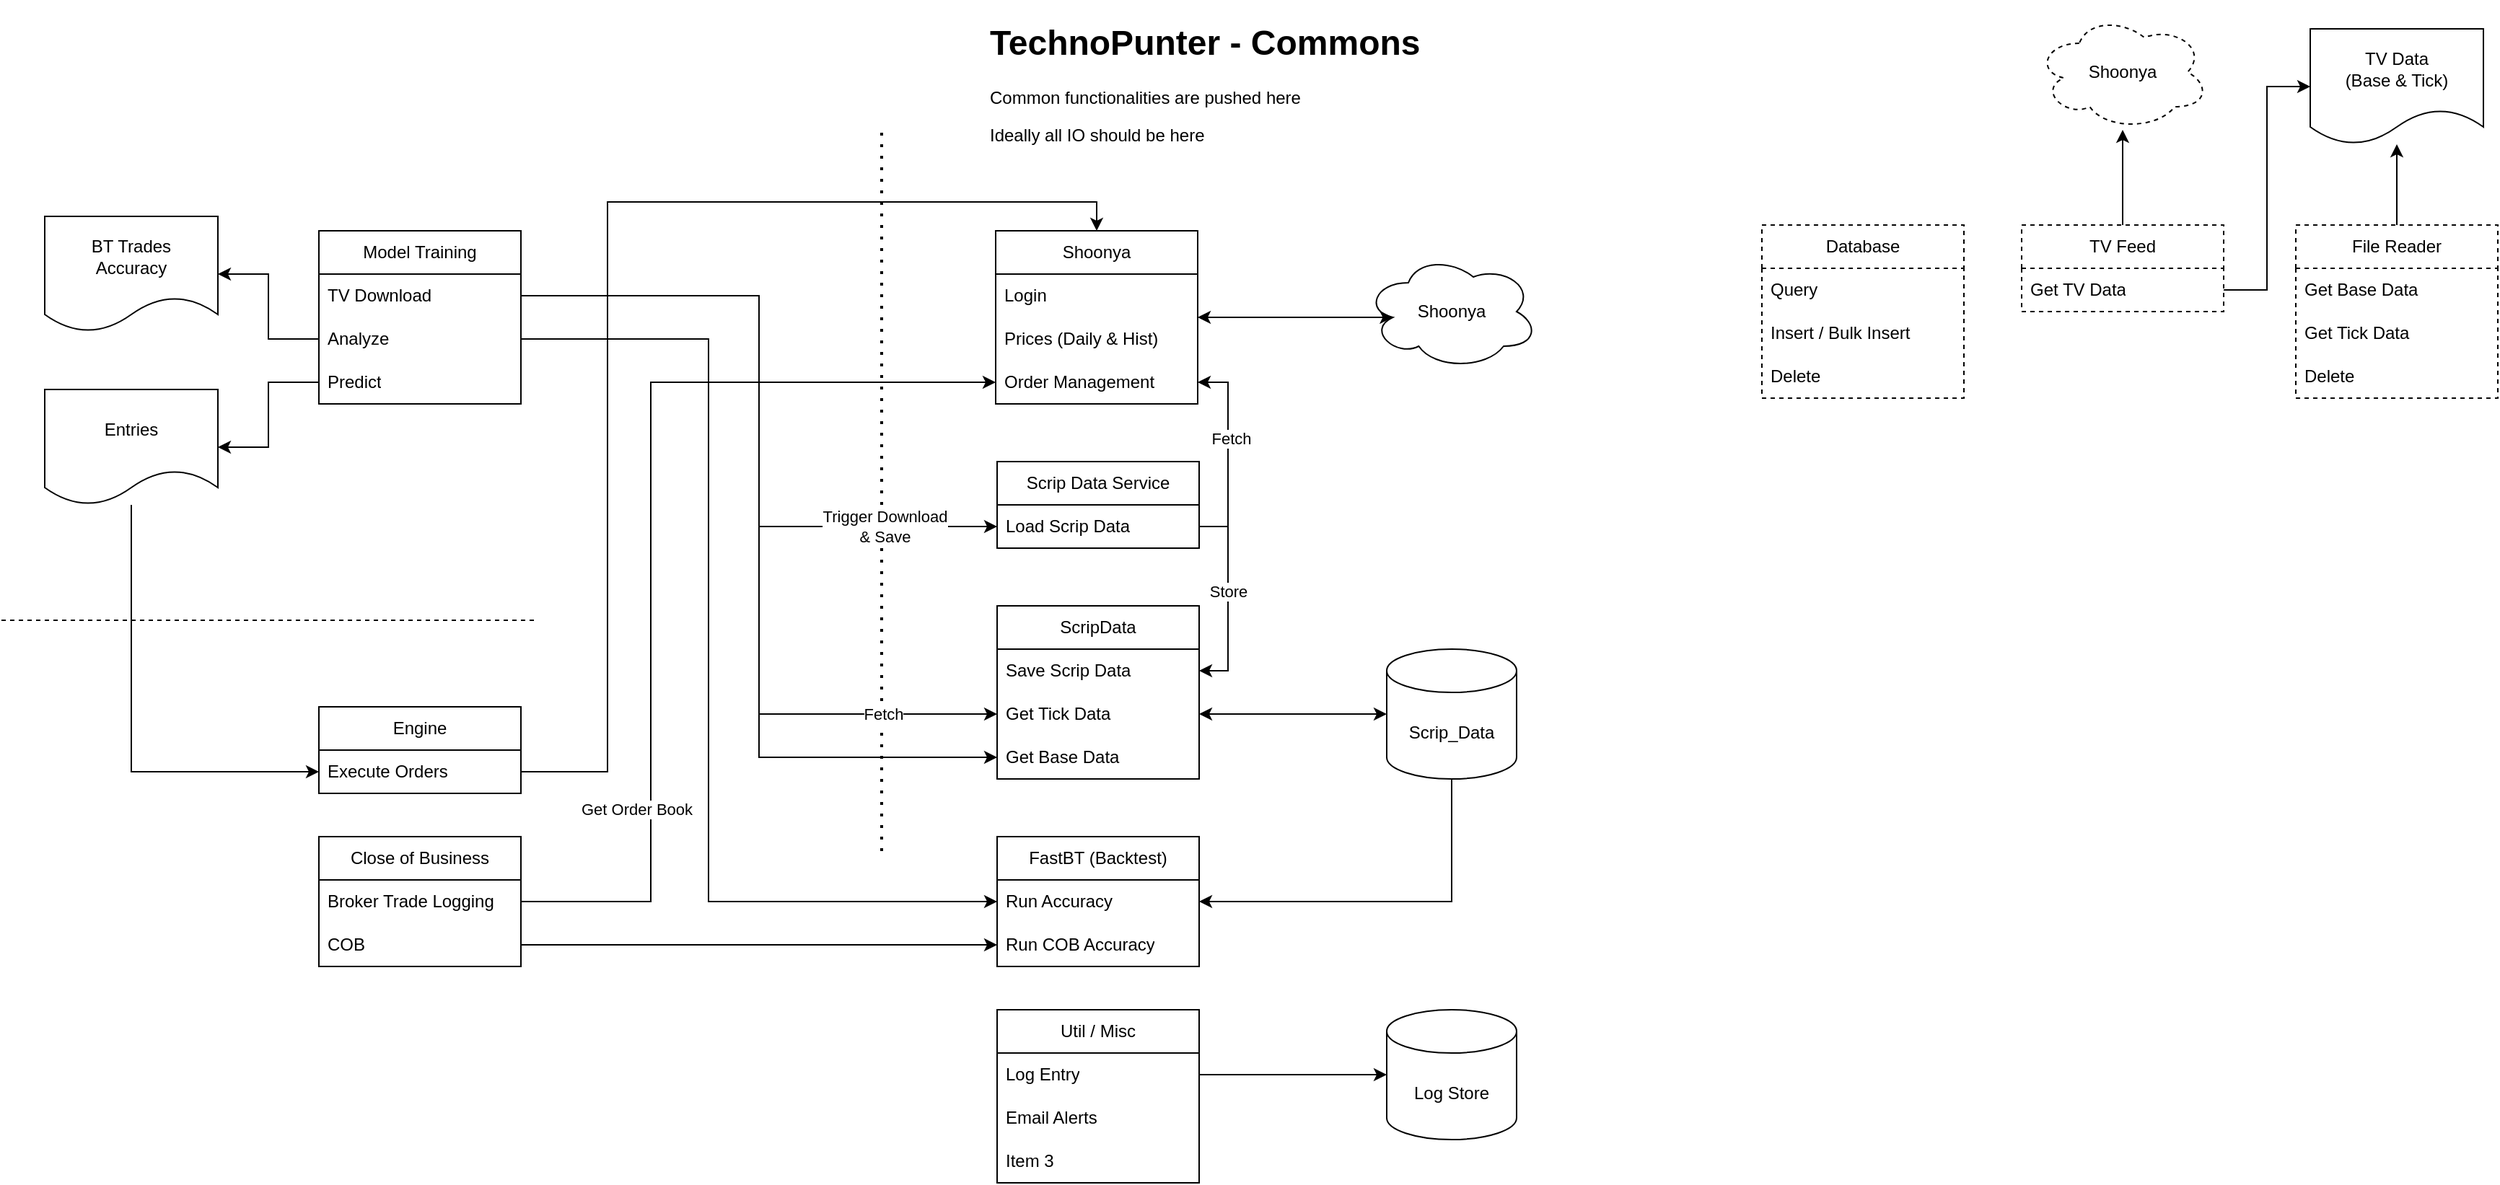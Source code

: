 <mxfile version="22.0.3" type="device">
  <diagram name="Page-1" id="q_znaS9jOddVUAfg9CCP">
    <mxGraphModel dx="2089" dy="920" grid="1" gridSize="10" guides="1" tooltips="1" connect="1" arrows="1" fold="1" page="1" pageScale="1" pageWidth="827" pageHeight="1169" math="0" shadow="0">
      <root>
        <mxCell id="0" />
        <mxCell id="1" parent="0" />
        <mxCell id="WZCXuej5-DD6I5j7KRN8-1" value="Shoonya" style="swimlane;fontStyle=0;childLayout=stackLayout;horizontal=1;startSize=30;horizontalStack=0;resizeParent=1;resizeParentMax=0;resizeLast=0;collapsible=1;marginBottom=0;whiteSpace=wrap;html=1;" vertex="1" parent="1">
          <mxGeometry x="319" y="210" width="140" height="120" as="geometry" />
        </mxCell>
        <mxCell id="WZCXuej5-DD6I5j7KRN8-2" value="Login" style="text;strokeColor=none;fillColor=none;align=left;verticalAlign=middle;spacingLeft=4;spacingRight=4;overflow=hidden;points=[[0,0.5],[1,0.5]];portConstraint=eastwest;rotatable=0;whiteSpace=wrap;html=1;" vertex="1" parent="WZCXuej5-DD6I5j7KRN8-1">
          <mxGeometry y="30" width="140" height="30" as="geometry" />
        </mxCell>
        <mxCell id="WZCXuej5-DD6I5j7KRN8-3" value="Prices (Daily &amp;amp; Hist)" style="text;strokeColor=none;fillColor=none;align=left;verticalAlign=middle;spacingLeft=4;spacingRight=4;overflow=hidden;points=[[0,0.5],[1,0.5]];portConstraint=eastwest;rotatable=0;whiteSpace=wrap;html=1;" vertex="1" parent="WZCXuej5-DD6I5j7KRN8-1">
          <mxGeometry y="60" width="140" height="30" as="geometry" />
        </mxCell>
        <mxCell id="WZCXuej5-DD6I5j7KRN8-4" value="Order Management" style="text;strokeColor=none;fillColor=none;align=left;verticalAlign=middle;spacingLeft=4;spacingRight=4;overflow=hidden;points=[[0,0.5],[1,0.5]];portConstraint=eastwest;rotatable=0;whiteSpace=wrap;html=1;" vertex="1" parent="WZCXuej5-DD6I5j7KRN8-1">
          <mxGeometry y="90" width="140" height="30" as="geometry" />
        </mxCell>
        <mxCell id="WZCXuej5-DD6I5j7KRN8-8" value="ScripData" style="swimlane;fontStyle=0;childLayout=stackLayout;horizontal=1;startSize=30;horizontalStack=0;resizeParent=1;resizeParentMax=0;resizeLast=0;collapsible=1;marginBottom=0;whiteSpace=wrap;html=1;" vertex="1" parent="1">
          <mxGeometry x="320" y="470" width="140" height="120" as="geometry" />
        </mxCell>
        <mxCell id="WZCXuej5-DD6I5j7KRN8-9" value="Save Scrip Data" style="text;strokeColor=none;fillColor=none;align=left;verticalAlign=middle;spacingLeft=4;spacingRight=4;overflow=hidden;points=[[0,0.5],[1,0.5]];portConstraint=eastwest;rotatable=0;whiteSpace=wrap;html=1;" vertex="1" parent="WZCXuej5-DD6I5j7KRN8-8">
          <mxGeometry y="30" width="140" height="30" as="geometry" />
        </mxCell>
        <mxCell id="WZCXuej5-DD6I5j7KRN8-10" value="Get Tick Data" style="text;strokeColor=none;fillColor=none;align=left;verticalAlign=middle;spacingLeft=4;spacingRight=4;overflow=hidden;points=[[0,0.5],[1,0.5]];portConstraint=eastwest;rotatable=0;whiteSpace=wrap;html=1;" vertex="1" parent="WZCXuej5-DD6I5j7KRN8-8">
          <mxGeometry y="60" width="140" height="30" as="geometry" />
        </mxCell>
        <mxCell id="WZCXuej5-DD6I5j7KRN8-11" value="Get Base Data" style="text;strokeColor=none;fillColor=none;align=left;verticalAlign=middle;spacingLeft=4;spacingRight=4;overflow=hidden;points=[[0,0.5],[1,0.5]];portConstraint=eastwest;rotatable=0;whiteSpace=wrap;html=1;" vertex="1" parent="WZCXuej5-DD6I5j7KRN8-8">
          <mxGeometry y="90" width="140" height="30" as="geometry" />
        </mxCell>
        <mxCell id="WZCXuej5-DD6I5j7KRN8-12" value="Scrip_Data" style="shape=cylinder3;whiteSpace=wrap;html=1;boundedLbl=1;backgroundOutline=1;size=15;" vertex="1" parent="1">
          <mxGeometry x="590" y="500" width="90" height="90" as="geometry" />
        </mxCell>
        <mxCell id="WZCXuej5-DD6I5j7KRN8-13" style="edgeStyle=orthogonalEdgeStyle;rounded=0;orthogonalLoop=1;jettySize=auto;html=1;startArrow=classic;startFill=1;" edge="1" parent="1" source="WZCXuej5-DD6I5j7KRN8-10" target="WZCXuej5-DD6I5j7KRN8-12">
          <mxGeometry relative="1" as="geometry" />
        </mxCell>
        <mxCell id="WZCXuej5-DD6I5j7KRN8-14" value="Scrip Data Service" style="swimlane;fontStyle=0;childLayout=stackLayout;horizontal=1;startSize=30;horizontalStack=0;resizeParent=1;resizeParentMax=0;resizeLast=0;collapsible=1;marginBottom=0;whiteSpace=wrap;html=1;" vertex="1" parent="1">
          <mxGeometry x="320" y="370" width="140" height="60" as="geometry" />
        </mxCell>
        <mxCell id="WZCXuej5-DD6I5j7KRN8-15" value="Load Scrip Data" style="text;strokeColor=none;fillColor=none;align=left;verticalAlign=middle;spacingLeft=4;spacingRight=4;overflow=hidden;points=[[0,0.5],[1,0.5]];portConstraint=eastwest;rotatable=0;whiteSpace=wrap;html=1;" vertex="1" parent="WZCXuej5-DD6I5j7KRN8-14">
          <mxGeometry y="30" width="140" height="30" as="geometry" />
        </mxCell>
        <mxCell id="WZCXuej5-DD6I5j7KRN8-18" style="edgeStyle=orthogonalEdgeStyle;rounded=0;orthogonalLoop=1;jettySize=auto;html=1;entryX=1;entryY=0.5;entryDx=0;entryDy=0;exitX=1;exitY=0.5;exitDx=0;exitDy=0;startArrow=classic;startFill=1;endArrow=none;endFill=0;" edge="1" parent="1" source="WZCXuej5-DD6I5j7KRN8-4" target="WZCXuej5-DD6I5j7KRN8-15">
          <mxGeometry relative="1" as="geometry" />
        </mxCell>
        <mxCell id="WZCXuej5-DD6I5j7KRN8-65" value="Fetch" style="edgeLabel;html=1;align=center;verticalAlign=middle;resizable=0;points=[];" vertex="1" connectable="0" parent="WZCXuej5-DD6I5j7KRN8-18">
          <mxGeometry x="-0.149" y="2" relative="1" as="geometry">
            <mxPoint as="offset" />
          </mxGeometry>
        </mxCell>
        <mxCell id="WZCXuej5-DD6I5j7KRN8-20" value="Shoonya" style="ellipse;shape=cloud;whiteSpace=wrap;html=1;" vertex="1" parent="1">
          <mxGeometry x="575" y="226" width="120" height="80" as="geometry" />
        </mxCell>
        <mxCell id="WZCXuej5-DD6I5j7KRN8-21" style="edgeStyle=orthogonalEdgeStyle;rounded=0;orthogonalLoop=1;jettySize=auto;html=1;entryX=0.16;entryY=0.55;entryDx=0;entryDy=0;entryPerimeter=0;startArrow=classic;startFill=1;" edge="1" parent="1" source="WZCXuej5-DD6I5j7KRN8-1" target="WZCXuej5-DD6I5j7KRN8-20">
          <mxGeometry relative="1" as="geometry" />
        </mxCell>
        <mxCell id="WZCXuej5-DD6I5j7KRN8-22" value="" style="endArrow=none;dashed=1;html=1;dashPattern=1 3;strokeWidth=2;rounded=0;" edge="1" parent="1">
          <mxGeometry width="50" height="50" relative="1" as="geometry">
            <mxPoint x="240" y="640" as="sourcePoint" />
            <mxPoint x="240" y="140" as="targetPoint" />
          </mxGeometry>
        </mxCell>
        <mxCell id="WZCXuej5-DD6I5j7KRN8-23" value="&lt;h1&gt;TechnoPunter - Commons&lt;/h1&gt;&lt;p&gt;Common functionalities are pushed here&lt;/p&gt;&lt;p&gt;Ideally all IO should be here&lt;/p&gt;" style="text;html=1;strokeColor=none;fillColor=none;spacing=5;spacingTop=-20;whiteSpace=wrap;overflow=hidden;rounded=0;" vertex="1" parent="1">
          <mxGeometry x="310" y="60" width="340" height="120" as="geometry" />
        </mxCell>
        <mxCell id="WZCXuej5-DD6I5j7KRN8-29" style="edgeStyle=orthogonalEdgeStyle;rounded=0;orthogonalLoop=1;jettySize=auto;html=1;exitX=1;exitY=0.5;exitDx=0;exitDy=0;" edge="1" parent="1" source="WZCXuej5-DD6I5j7KRN8-25" target="WZCXuej5-DD6I5j7KRN8-28">
          <mxGeometry relative="1" as="geometry" />
        </mxCell>
        <mxCell id="WZCXuej5-DD6I5j7KRN8-24" value="Util / Misc" style="swimlane;fontStyle=0;childLayout=stackLayout;horizontal=1;startSize=30;horizontalStack=0;resizeParent=1;resizeParentMax=0;resizeLast=0;collapsible=1;marginBottom=0;whiteSpace=wrap;html=1;" vertex="1" parent="1">
          <mxGeometry x="320" y="750" width="140" height="120" as="geometry" />
        </mxCell>
        <mxCell id="WZCXuej5-DD6I5j7KRN8-25" value="Log Entry" style="text;strokeColor=none;fillColor=none;align=left;verticalAlign=middle;spacingLeft=4;spacingRight=4;overflow=hidden;points=[[0,0.5],[1,0.5]];portConstraint=eastwest;rotatable=0;whiteSpace=wrap;html=1;" vertex="1" parent="WZCXuej5-DD6I5j7KRN8-24">
          <mxGeometry y="30" width="140" height="30" as="geometry" />
        </mxCell>
        <mxCell id="WZCXuej5-DD6I5j7KRN8-26" value="Email Alerts" style="text;strokeColor=none;fillColor=none;align=left;verticalAlign=middle;spacingLeft=4;spacingRight=4;overflow=hidden;points=[[0,0.5],[1,0.5]];portConstraint=eastwest;rotatable=0;whiteSpace=wrap;html=1;" vertex="1" parent="WZCXuej5-DD6I5j7KRN8-24">
          <mxGeometry y="60" width="140" height="30" as="geometry" />
        </mxCell>
        <mxCell id="WZCXuej5-DD6I5j7KRN8-27" value="Item 3" style="text;strokeColor=none;fillColor=none;align=left;verticalAlign=middle;spacingLeft=4;spacingRight=4;overflow=hidden;points=[[0,0.5],[1,0.5]];portConstraint=eastwest;rotatable=0;whiteSpace=wrap;html=1;" vertex="1" parent="WZCXuej5-DD6I5j7KRN8-24">
          <mxGeometry y="90" width="140" height="30" as="geometry" />
        </mxCell>
        <mxCell id="WZCXuej5-DD6I5j7KRN8-28" value="Log Store" style="shape=cylinder3;whiteSpace=wrap;html=1;boundedLbl=1;backgroundOutline=1;size=15;" vertex="1" parent="1">
          <mxGeometry x="590" y="750" width="90" height="90" as="geometry" />
        </mxCell>
        <mxCell id="WZCXuej5-DD6I5j7KRN8-31" value="Database" style="swimlane;fontStyle=0;childLayout=stackLayout;horizontal=1;startSize=30;horizontalStack=0;resizeParent=1;resizeParentMax=0;resizeLast=0;collapsible=1;marginBottom=0;whiteSpace=wrap;html=1;dashed=1;" vertex="1" parent="1">
          <mxGeometry x="850" y="206" width="140" height="120" as="geometry" />
        </mxCell>
        <mxCell id="WZCXuej5-DD6I5j7KRN8-32" value="Query" style="text;strokeColor=none;fillColor=none;align=left;verticalAlign=middle;spacingLeft=4;spacingRight=4;overflow=hidden;points=[[0,0.5],[1,0.5]];portConstraint=eastwest;rotatable=0;whiteSpace=wrap;html=1;" vertex="1" parent="WZCXuej5-DD6I5j7KRN8-31">
          <mxGeometry y="30" width="140" height="30" as="geometry" />
        </mxCell>
        <mxCell id="WZCXuej5-DD6I5j7KRN8-33" value="Insert / Bulk Insert" style="text;strokeColor=none;fillColor=none;align=left;verticalAlign=middle;spacingLeft=4;spacingRight=4;overflow=hidden;points=[[0,0.5],[1,0.5]];portConstraint=eastwest;rotatable=0;whiteSpace=wrap;html=1;" vertex="1" parent="WZCXuej5-DD6I5j7KRN8-31">
          <mxGeometry y="60" width="140" height="30" as="geometry" />
        </mxCell>
        <mxCell id="WZCXuej5-DD6I5j7KRN8-34" value="Delete" style="text;strokeColor=none;fillColor=none;align=left;verticalAlign=middle;spacingLeft=4;spacingRight=4;overflow=hidden;points=[[0,0.5],[1,0.5]];portConstraint=eastwest;rotatable=0;whiteSpace=wrap;html=1;" vertex="1" parent="WZCXuej5-DD6I5j7KRN8-31">
          <mxGeometry y="90" width="140" height="30" as="geometry" />
        </mxCell>
        <mxCell id="WZCXuej5-DD6I5j7KRN8-40" value="" style="edgeStyle=orthogonalEdgeStyle;rounded=0;orthogonalLoop=1;jettySize=auto;html=1;" edge="1" parent="1" source="WZCXuej5-DD6I5j7KRN8-35" target="WZCXuej5-DD6I5j7KRN8-39">
          <mxGeometry relative="1" as="geometry" />
        </mxCell>
        <mxCell id="WZCXuej5-DD6I5j7KRN8-35" value="TV Feed" style="swimlane;fontStyle=0;childLayout=stackLayout;horizontal=1;startSize=30;horizontalStack=0;resizeParent=1;resizeParentMax=0;resizeLast=0;collapsible=1;marginBottom=0;whiteSpace=wrap;html=1;dashed=1;" vertex="1" parent="1">
          <mxGeometry x="1030" y="206" width="140" height="60" as="geometry" />
        </mxCell>
        <mxCell id="WZCXuej5-DD6I5j7KRN8-36" value="Get TV Data" style="text;strokeColor=none;fillColor=none;align=left;verticalAlign=middle;spacingLeft=4;spacingRight=4;overflow=hidden;points=[[0,0.5],[1,0.5]];portConstraint=eastwest;rotatable=0;whiteSpace=wrap;html=1;" vertex="1" parent="WZCXuej5-DD6I5j7KRN8-35">
          <mxGeometry y="30" width="140" height="30" as="geometry" />
        </mxCell>
        <mxCell id="WZCXuej5-DD6I5j7KRN8-39" value="Shoonya" style="ellipse;shape=cloud;whiteSpace=wrap;html=1;dashed=1;" vertex="1" parent="1">
          <mxGeometry x="1040" y="60" width="120" height="80" as="geometry" />
        </mxCell>
        <mxCell id="WZCXuej5-DD6I5j7KRN8-46" value="" style="edgeStyle=orthogonalEdgeStyle;rounded=0;orthogonalLoop=1;jettySize=auto;html=1;" edge="1" parent="1" source="WZCXuej5-DD6I5j7KRN8-41" target="WZCXuej5-DD6I5j7KRN8-45">
          <mxGeometry relative="1" as="geometry" />
        </mxCell>
        <mxCell id="WZCXuej5-DD6I5j7KRN8-41" value="File Reader" style="swimlane;fontStyle=0;childLayout=stackLayout;horizontal=1;startSize=30;horizontalStack=0;resizeParent=1;resizeParentMax=0;resizeLast=0;collapsible=1;marginBottom=0;whiteSpace=wrap;html=1;dashed=1;" vertex="1" parent="1">
          <mxGeometry x="1220" y="206" width="140" height="120" as="geometry" />
        </mxCell>
        <mxCell id="WZCXuej5-DD6I5j7KRN8-42" value="Get Base Data" style="text;strokeColor=none;fillColor=none;align=left;verticalAlign=middle;spacingLeft=4;spacingRight=4;overflow=hidden;points=[[0,0.5],[1,0.5]];portConstraint=eastwest;rotatable=0;whiteSpace=wrap;html=1;" vertex="1" parent="WZCXuej5-DD6I5j7KRN8-41">
          <mxGeometry y="30" width="140" height="30" as="geometry" />
        </mxCell>
        <mxCell id="WZCXuej5-DD6I5j7KRN8-43" value="Get Tick Data" style="text;strokeColor=none;fillColor=none;align=left;verticalAlign=middle;spacingLeft=4;spacingRight=4;overflow=hidden;points=[[0,0.5],[1,0.5]];portConstraint=eastwest;rotatable=0;whiteSpace=wrap;html=1;" vertex="1" parent="WZCXuej5-DD6I5j7KRN8-41">
          <mxGeometry y="60" width="140" height="30" as="geometry" />
        </mxCell>
        <mxCell id="WZCXuej5-DD6I5j7KRN8-44" value="Delete" style="text;strokeColor=none;fillColor=none;align=left;verticalAlign=middle;spacingLeft=4;spacingRight=4;overflow=hidden;points=[[0,0.5],[1,0.5]];portConstraint=eastwest;rotatable=0;whiteSpace=wrap;html=1;" vertex="1" parent="WZCXuej5-DD6I5j7KRN8-41">
          <mxGeometry y="90" width="140" height="30" as="geometry" />
        </mxCell>
        <mxCell id="WZCXuej5-DD6I5j7KRN8-45" value="TV Data&lt;br&gt;(Base &amp;amp; Tick)" style="shape=document;whiteSpace=wrap;html=1;boundedLbl=1;" vertex="1" parent="1">
          <mxGeometry x="1230" y="70" width="120" height="80" as="geometry" />
        </mxCell>
        <mxCell id="WZCXuej5-DD6I5j7KRN8-47" style="edgeStyle=orthogonalEdgeStyle;rounded=0;orthogonalLoop=1;jettySize=auto;html=1;entryX=0;entryY=0.5;entryDx=0;entryDy=0;" edge="1" parent="1" source="WZCXuej5-DD6I5j7KRN8-36" target="WZCXuej5-DD6I5j7KRN8-45">
          <mxGeometry relative="1" as="geometry" />
        </mxCell>
        <mxCell id="WZCXuej5-DD6I5j7KRN8-53" style="edgeStyle=orthogonalEdgeStyle;rounded=0;orthogonalLoop=1;jettySize=auto;html=1;startArrow=classic;startFill=1;endArrow=none;endFill=0;" edge="1" parent="1" source="WZCXuej5-DD6I5j7KRN8-48" target="WZCXuej5-DD6I5j7KRN8-12">
          <mxGeometry relative="1" as="geometry" />
        </mxCell>
        <mxCell id="WZCXuej5-DD6I5j7KRN8-48" value="FastBT (Backtest)" style="swimlane;fontStyle=0;childLayout=stackLayout;horizontal=1;startSize=30;horizontalStack=0;resizeParent=1;resizeParentMax=0;resizeLast=0;collapsible=1;marginBottom=0;whiteSpace=wrap;html=1;" vertex="1" parent="1">
          <mxGeometry x="320" y="630" width="140" height="90" as="geometry" />
        </mxCell>
        <mxCell id="WZCXuej5-DD6I5j7KRN8-49" value="Run Accuracy" style="text;strokeColor=none;fillColor=none;align=left;verticalAlign=middle;spacingLeft=4;spacingRight=4;overflow=hidden;points=[[0,0.5],[1,0.5]];portConstraint=eastwest;rotatable=0;whiteSpace=wrap;html=1;" vertex="1" parent="WZCXuej5-DD6I5j7KRN8-48">
          <mxGeometry y="30" width="140" height="30" as="geometry" />
        </mxCell>
        <mxCell id="WZCXuej5-DD6I5j7KRN8-50" value="Run COB Accuracy" style="text;strokeColor=none;fillColor=none;align=left;verticalAlign=middle;spacingLeft=4;spacingRight=4;overflow=hidden;points=[[0,0.5],[1,0.5]];portConstraint=eastwest;rotatable=0;whiteSpace=wrap;html=1;" vertex="1" parent="WZCXuej5-DD6I5j7KRN8-48">
          <mxGeometry y="60" width="140" height="30" as="geometry" />
        </mxCell>
        <mxCell id="WZCXuej5-DD6I5j7KRN8-54" value="Model Training" style="swimlane;fontStyle=0;childLayout=stackLayout;horizontal=1;startSize=30;horizontalStack=0;resizeParent=1;resizeParentMax=0;resizeLast=0;collapsible=1;marginBottom=0;whiteSpace=wrap;html=1;" vertex="1" parent="1">
          <mxGeometry x="-150" y="210" width="140" height="120" as="geometry" />
        </mxCell>
        <mxCell id="WZCXuej5-DD6I5j7KRN8-55" value="TV Download" style="text;strokeColor=none;fillColor=none;align=left;verticalAlign=middle;spacingLeft=4;spacingRight=4;overflow=hidden;points=[[0,0.5],[1,0.5]];portConstraint=eastwest;rotatable=0;whiteSpace=wrap;html=1;" vertex="1" parent="WZCXuej5-DD6I5j7KRN8-54">
          <mxGeometry y="30" width="140" height="30" as="geometry" />
        </mxCell>
        <mxCell id="WZCXuej5-DD6I5j7KRN8-56" value="Analyze" style="text;strokeColor=none;fillColor=none;align=left;verticalAlign=middle;spacingLeft=4;spacingRight=4;overflow=hidden;points=[[0,0.5],[1,0.5]];portConstraint=eastwest;rotatable=0;whiteSpace=wrap;html=1;" vertex="1" parent="WZCXuej5-DD6I5j7KRN8-54">
          <mxGeometry y="60" width="140" height="30" as="geometry" />
        </mxCell>
        <mxCell id="WZCXuej5-DD6I5j7KRN8-57" value="Predict" style="text;strokeColor=none;fillColor=none;align=left;verticalAlign=middle;spacingLeft=4;spacingRight=4;overflow=hidden;points=[[0,0.5],[1,0.5]];portConstraint=eastwest;rotatable=0;whiteSpace=wrap;html=1;" vertex="1" parent="WZCXuej5-DD6I5j7KRN8-54">
          <mxGeometry y="90" width="140" height="30" as="geometry" />
        </mxCell>
        <mxCell id="WZCXuej5-DD6I5j7KRN8-58" style="edgeStyle=orthogonalEdgeStyle;rounded=0;orthogonalLoop=1;jettySize=auto;html=1;" edge="1" parent="1" source="WZCXuej5-DD6I5j7KRN8-55" target="WZCXuej5-DD6I5j7KRN8-10">
          <mxGeometry relative="1" as="geometry" />
        </mxCell>
        <mxCell id="WZCXuej5-DD6I5j7KRN8-63" value="Fetch" style="edgeLabel;html=1;align=center;verticalAlign=middle;resizable=0;points=[];" vertex="1" connectable="0" parent="WZCXuej5-DD6I5j7KRN8-58">
          <mxGeometry x="0.743" y="-4" relative="1" as="geometry">
            <mxPoint y="-4" as="offset" />
          </mxGeometry>
        </mxCell>
        <mxCell id="WZCXuej5-DD6I5j7KRN8-59" style="edgeStyle=orthogonalEdgeStyle;rounded=0;orthogonalLoop=1;jettySize=auto;html=1;entryX=0;entryY=0.5;entryDx=0;entryDy=0;" edge="1" parent="1" source="WZCXuej5-DD6I5j7KRN8-55" target="WZCXuej5-DD6I5j7KRN8-11">
          <mxGeometry relative="1" as="geometry" />
        </mxCell>
        <mxCell id="WZCXuej5-DD6I5j7KRN8-61" style="edgeStyle=orthogonalEdgeStyle;rounded=0;orthogonalLoop=1;jettySize=auto;html=1;" edge="1" parent="1" source="WZCXuej5-DD6I5j7KRN8-55" target="WZCXuej5-DD6I5j7KRN8-15">
          <mxGeometry relative="1" as="geometry" />
        </mxCell>
        <mxCell id="WZCXuej5-DD6I5j7KRN8-62" value="Trigger Download&lt;br&gt;&amp;amp; Save" style="edgeLabel;html=1;align=center;verticalAlign=middle;resizable=0;points=[];" vertex="1" connectable="0" parent="WZCXuej5-DD6I5j7KRN8-61">
          <mxGeometry x="0.716" y="2" relative="1" as="geometry">
            <mxPoint x="-9" y="2" as="offset" />
          </mxGeometry>
        </mxCell>
        <mxCell id="WZCXuej5-DD6I5j7KRN8-64" style="edgeStyle=orthogonalEdgeStyle;rounded=0;orthogonalLoop=1;jettySize=auto;html=1;exitX=1;exitY=0.5;exitDx=0;exitDy=0;" edge="1" parent="1" source="WZCXuej5-DD6I5j7KRN8-15" target="WZCXuej5-DD6I5j7KRN8-9">
          <mxGeometry relative="1" as="geometry" />
        </mxCell>
        <mxCell id="WZCXuej5-DD6I5j7KRN8-66" value="Store" style="edgeLabel;html=1;align=center;verticalAlign=middle;resizable=0;points=[];" vertex="1" connectable="0" parent="WZCXuej5-DD6I5j7KRN8-64">
          <mxGeometry x="0.1" y="2" relative="1" as="geometry">
            <mxPoint x="-2" y="-12" as="offset" />
          </mxGeometry>
        </mxCell>
        <mxCell id="WZCXuej5-DD6I5j7KRN8-67" value="BT Trades&lt;br&gt;Accuracy" style="shape=document;whiteSpace=wrap;html=1;boundedLbl=1;" vertex="1" parent="1">
          <mxGeometry x="-340" y="200" width="120" height="80" as="geometry" />
        </mxCell>
        <mxCell id="WZCXuej5-DD6I5j7KRN8-87" style="edgeStyle=orthogonalEdgeStyle;rounded=0;orthogonalLoop=1;jettySize=auto;html=1;entryX=0;entryY=0.5;entryDx=0;entryDy=0;" edge="1" parent="1" source="WZCXuej5-DD6I5j7KRN8-68" target="WZCXuej5-DD6I5j7KRN8-73">
          <mxGeometry relative="1" as="geometry" />
        </mxCell>
        <mxCell id="WZCXuej5-DD6I5j7KRN8-68" value="Entries" style="shape=document;whiteSpace=wrap;html=1;boundedLbl=1;" vertex="1" parent="1">
          <mxGeometry x="-340" y="320" width="120" height="80" as="geometry" />
        </mxCell>
        <mxCell id="WZCXuej5-DD6I5j7KRN8-69" style="edgeStyle=orthogonalEdgeStyle;rounded=0;orthogonalLoop=1;jettySize=auto;html=1;" edge="1" parent="1" source="WZCXuej5-DD6I5j7KRN8-57" target="WZCXuej5-DD6I5j7KRN8-68">
          <mxGeometry relative="1" as="geometry" />
        </mxCell>
        <mxCell id="WZCXuej5-DD6I5j7KRN8-70" style="edgeStyle=orthogonalEdgeStyle;rounded=0;orthogonalLoop=1;jettySize=auto;html=1;entryX=1;entryY=0.5;entryDx=0;entryDy=0;" edge="1" parent="1" source="WZCXuej5-DD6I5j7KRN8-56" target="WZCXuej5-DD6I5j7KRN8-67">
          <mxGeometry relative="1" as="geometry" />
        </mxCell>
        <mxCell id="WZCXuej5-DD6I5j7KRN8-71" style="edgeStyle=orthogonalEdgeStyle;rounded=0;orthogonalLoop=1;jettySize=auto;html=1;entryX=0;entryY=0.5;entryDx=0;entryDy=0;" edge="1" parent="1" source="WZCXuej5-DD6I5j7KRN8-56" target="WZCXuej5-DD6I5j7KRN8-49">
          <mxGeometry relative="1" as="geometry">
            <Array as="points">
              <mxPoint x="120" y="285" />
              <mxPoint x="120" y="675" />
            </Array>
          </mxGeometry>
        </mxCell>
        <mxCell id="WZCXuej5-DD6I5j7KRN8-72" value="Engine" style="swimlane;fontStyle=0;childLayout=stackLayout;horizontal=1;startSize=30;horizontalStack=0;resizeParent=1;resizeParentMax=0;resizeLast=0;collapsible=1;marginBottom=0;whiteSpace=wrap;html=1;" vertex="1" parent="1">
          <mxGeometry x="-150" y="540" width="140" height="60" as="geometry" />
        </mxCell>
        <mxCell id="WZCXuej5-DD6I5j7KRN8-73" value="Execute Orders" style="text;strokeColor=none;fillColor=none;align=left;verticalAlign=middle;spacingLeft=4;spacingRight=4;overflow=hidden;points=[[0,0.5],[1,0.5]];portConstraint=eastwest;rotatable=0;whiteSpace=wrap;html=1;" vertex="1" parent="WZCXuej5-DD6I5j7KRN8-72">
          <mxGeometry y="30" width="140" height="30" as="geometry" />
        </mxCell>
        <mxCell id="WZCXuej5-DD6I5j7KRN8-81" value="Close of Business" style="swimlane;fontStyle=0;childLayout=stackLayout;horizontal=1;startSize=30;horizontalStack=0;resizeParent=1;resizeParentMax=0;resizeLast=0;collapsible=1;marginBottom=0;whiteSpace=wrap;html=1;" vertex="1" parent="1">
          <mxGeometry x="-150" y="630" width="140" height="90" as="geometry" />
        </mxCell>
        <mxCell id="WZCXuej5-DD6I5j7KRN8-82" value="Broker Trade Logging" style="text;strokeColor=none;fillColor=none;align=left;verticalAlign=middle;spacingLeft=4;spacingRight=4;overflow=hidden;points=[[0,0.5],[1,0.5]];portConstraint=eastwest;rotatable=0;whiteSpace=wrap;html=1;" vertex="1" parent="WZCXuej5-DD6I5j7KRN8-81">
          <mxGeometry y="30" width="140" height="30" as="geometry" />
        </mxCell>
        <mxCell id="WZCXuej5-DD6I5j7KRN8-83" value="COB" style="text;strokeColor=none;fillColor=none;align=left;verticalAlign=middle;spacingLeft=4;spacingRight=4;overflow=hidden;points=[[0,0.5],[1,0.5]];portConstraint=eastwest;rotatable=0;whiteSpace=wrap;html=1;" vertex="1" parent="WZCXuej5-DD6I5j7KRN8-81">
          <mxGeometry y="60" width="140" height="30" as="geometry" />
        </mxCell>
        <mxCell id="WZCXuej5-DD6I5j7KRN8-84" style="edgeStyle=orthogonalEdgeStyle;rounded=0;orthogonalLoop=1;jettySize=auto;html=1;" edge="1" parent="1" source="WZCXuej5-DD6I5j7KRN8-83" target="WZCXuej5-DD6I5j7KRN8-50">
          <mxGeometry relative="1" as="geometry" />
        </mxCell>
        <mxCell id="WZCXuej5-DD6I5j7KRN8-85" style="edgeStyle=orthogonalEdgeStyle;rounded=0;orthogonalLoop=1;jettySize=auto;html=1;entryX=0;entryY=0.5;entryDx=0;entryDy=0;exitX=1;exitY=0.5;exitDx=0;exitDy=0;" edge="1" parent="1" source="WZCXuej5-DD6I5j7KRN8-82" target="WZCXuej5-DD6I5j7KRN8-4">
          <mxGeometry relative="1" as="geometry">
            <Array as="points">
              <mxPoint x="80" y="675" />
              <mxPoint x="80" y="315" />
            </Array>
          </mxGeometry>
        </mxCell>
        <mxCell id="WZCXuej5-DD6I5j7KRN8-86" value="Get Order Book" style="edgeLabel;html=1;align=center;verticalAlign=middle;resizable=0;points=[];" vertex="1" connectable="0" parent="WZCXuej5-DD6I5j7KRN8-85">
          <mxGeometry x="-0.553" y="-2" relative="1" as="geometry">
            <mxPoint x="-12" as="offset" />
          </mxGeometry>
        </mxCell>
        <mxCell id="WZCXuej5-DD6I5j7KRN8-88" value="" style="endArrow=none;dashed=1;html=1;rounded=0;" edge="1" parent="1">
          <mxGeometry width="50" height="50" relative="1" as="geometry">
            <mxPoint x="-370" y="480" as="sourcePoint" />
            <mxPoint y="480" as="targetPoint" />
          </mxGeometry>
        </mxCell>
        <mxCell id="WZCXuej5-DD6I5j7KRN8-89" style="edgeStyle=orthogonalEdgeStyle;rounded=0;orthogonalLoop=1;jettySize=auto;html=1;entryX=0.5;entryY=0;entryDx=0;entryDy=0;" edge="1" parent="1" source="WZCXuej5-DD6I5j7KRN8-73" target="WZCXuej5-DD6I5j7KRN8-1">
          <mxGeometry relative="1" as="geometry">
            <Array as="points">
              <mxPoint x="50" y="585" />
              <mxPoint x="50" y="190" />
              <mxPoint x="389" y="190" />
            </Array>
          </mxGeometry>
        </mxCell>
      </root>
    </mxGraphModel>
  </diagram>
</mxfile>
